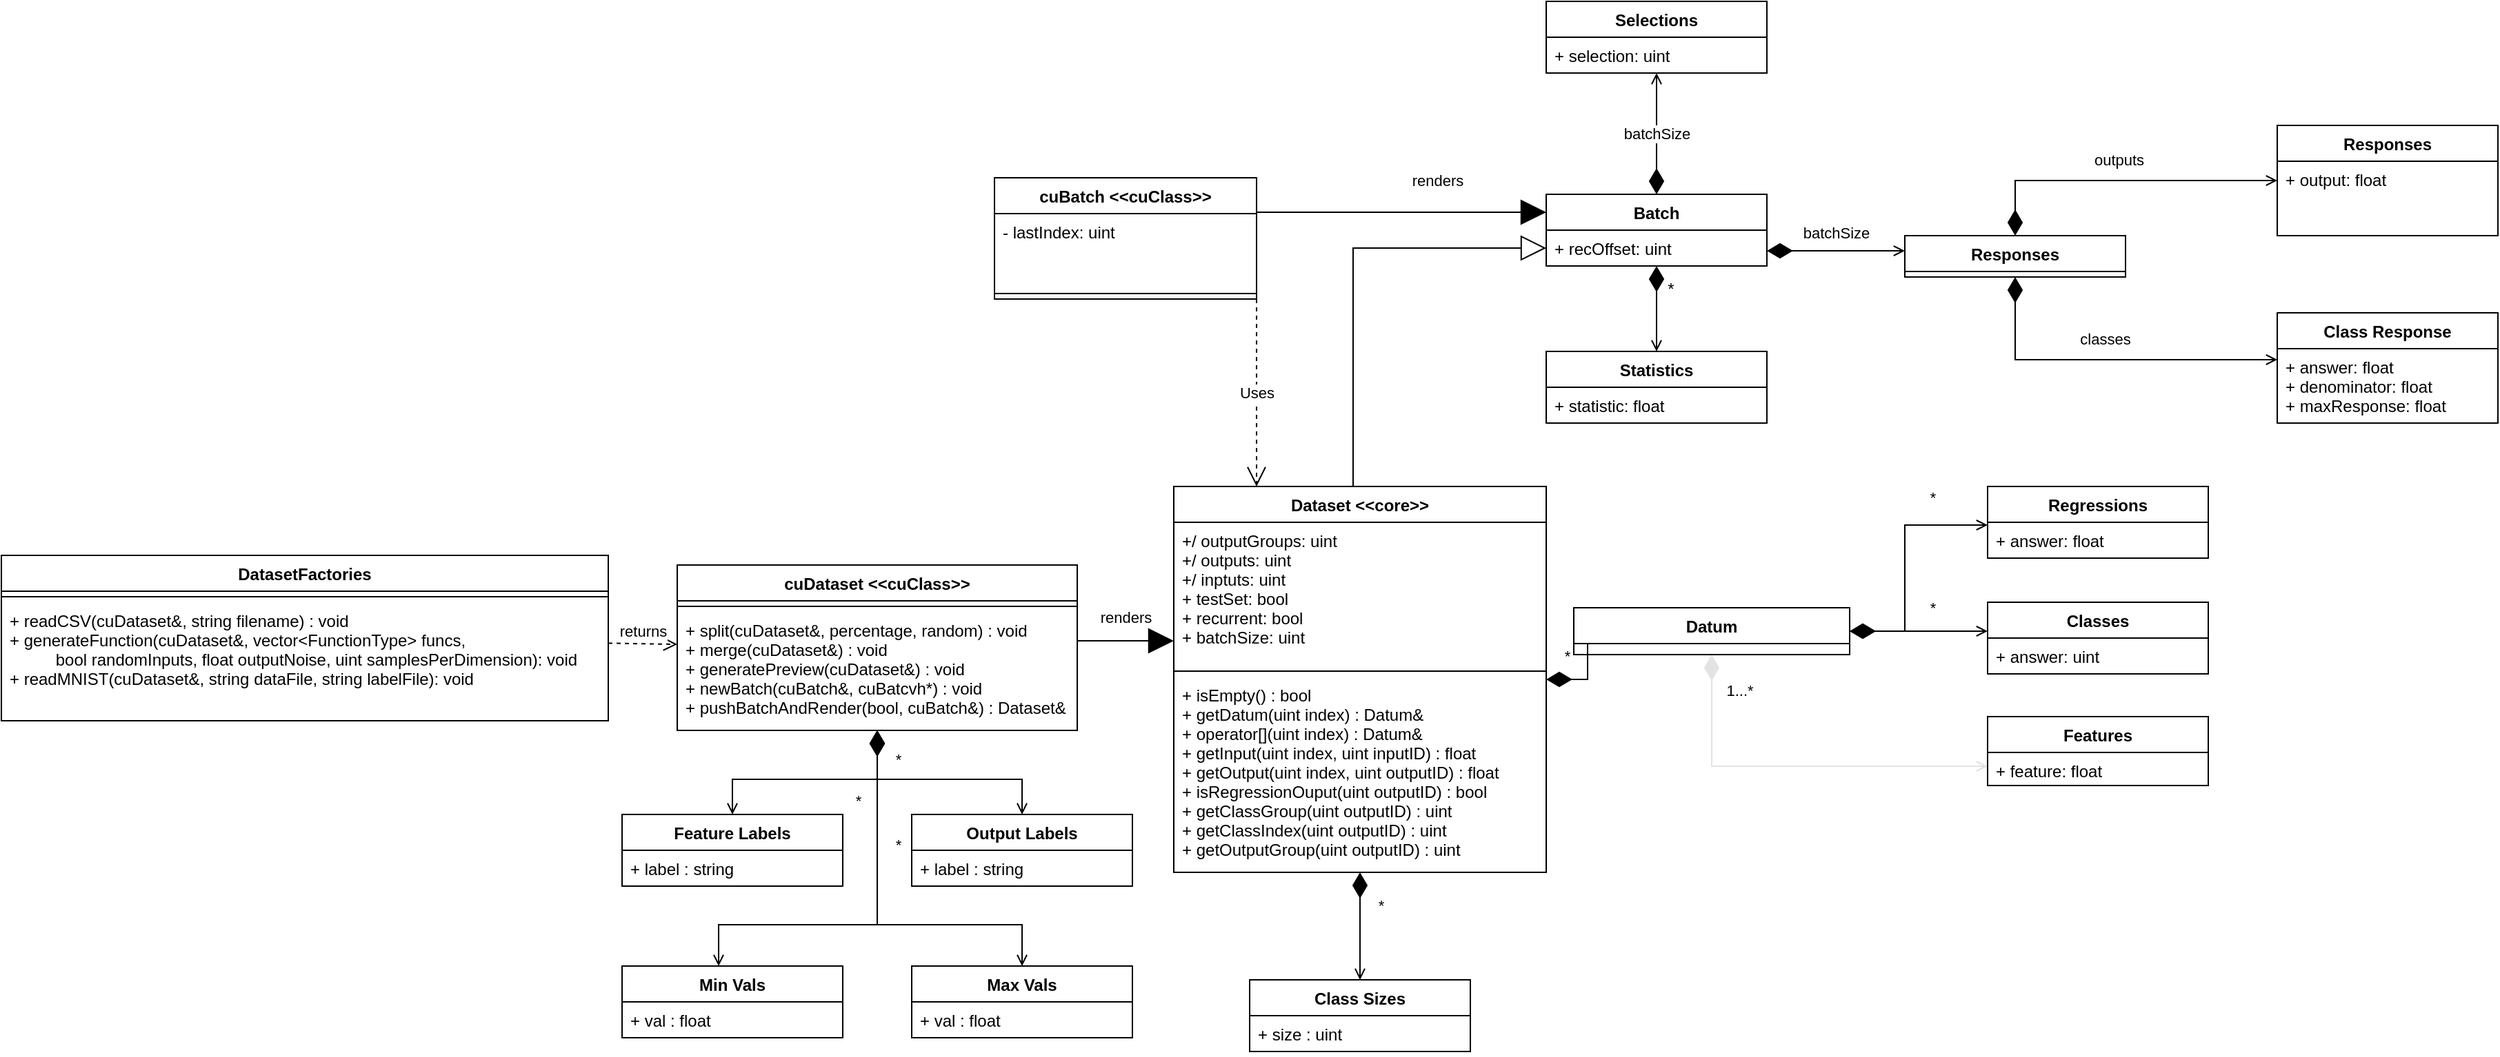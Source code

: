 <mxfile version="13.0.3" type="device"><diagram id="C5RBs43oDa-KdzZeNtuy" name="Page-1"><mxGraphModel dx="2524" dy="2146" grid="1" gridSize="10" guides="1" tooltips="1" connect="1" arrows="1" fold="1" page="1" pageScale="1" pageWidth="827" pageHeight="1169" math="0" shadow="0"><root><mxCell id="WIyWlLk6GJQsqaUBKTNV-0"/><mxCell id="WIyWlLk6GJQsqaUBKTNV-1" parent="WIyWlLk6GJQsqaUBKTNV-0"/><mxCell id="Il054WWN0Ssv5uGYNt8q-34" value="1...*" style="edgeStyle=elbowEdgeStyle;rounded=0;jumpStyle=none;orthogonalLoop=1;jettySize=auto;elbow=vertical;html=1;endArrow=open;endFill=0;endSize=6;strokeColor=#E3E3E3;strokeWidth=1;startSize=16;startArrow=diamondThin;startFill=1;" parent="WIyWlLk6GJQsqaUBKTNV-1" source="Il054WWN0Ssv5uGYNt8q-22" target="Il054WWN0Ssv5uGYNt8q-30" edge="1"><mxGeometry x="-0.281" y="55" relative="1" as="geometry"><mxPoint x="170" y="480" as="sourcePoint"/><Array as="points"><mxPoint x="710" y="365"/><mxPoint x="780" y="270"/><mxPoint x="750" y="267"/><mxPoint x="780" y="270"/></Array><mxPoint as="offset"/></mxGeometry></mxCell><mxCell id="qU8Dfy0jQKwmDHsOZS_H-11" value="renders" style="edgeStyle=orthogonalEdgeStyle;rounded=0;orthogonalLoop=1;jettySize=auto;html=1;endArrow=none;endFill=0;startArrow=block;startFill=1;endSize=16;startSize=16;" parent="WIyWlLk6GJQsqaUBKTNV-1" source="Il054WWN0Ssv5uGYNt8q-18" target="qU8Dfy0jQKwmDHsOZS_H-7" edge="1"><mxGeometry y="-17" relative="1" as="geometry"><mxPoint as="offset"/><Array as="points"><mxPoint x="40" y="274"/><mxPoint x="40" y="274"/></Array></mxGeometry></mxCell><mxCell id="qU8Dfy0jQKwmDHsOZS_H-13" value="*" style="edgeStyle=orthogonalEdgeStyle;rounded=0;orthogonalLoop=1;jettySize=auto;html=1;entryX=0;entryY=0.5;entryDx=0;entryDy=0;endArrow=open;endFill=0;startSize=16;endSize=6;startArrow=diamondThin;startFill=1;" parent="WIyWlLk6GJQsqaUBKTNV-1" source="Il054WWN0Ssv5uGYNt8q-18" target="Il054WWN0Ssv5uGYNt8q-22" edge="1"><mxGeometry x="-0.6" y="17" relative="1" as="geometry"><mxPoint as="offset"/></mxGeometry></mxCell><mxCell id="qU8Dfy0jQKwmDHsOZS_H-18" value="*" style="edgeStyle=orthogonalEdgeStyle;rounded=0;orthogonalLoop=1;jettySize=auto;html=1;startSize=16;endArrow=open;endFill=0;endSize=6;startArrow=diamondThin;startFill=1;" parent="WIyWlLk6GJQsqaUBKTNV-1" source="Il054WWN0Ssv5uGYNt8q-22" target="qU8Dfy0jQKwmDHsOZS_H-14" edge="1"><mxGeometry x="-0.548" y="26" relative="1" as="geometry"><Array as="points"><mxPoint x="590" y="267"/><mxPoint x="590" y="190"/></Array><mxPoint x="46" y="-17" as="offset"/></mxGeometry></mxCell><mxCell id="qU8Dfy0jQKwmDHsOZS_H-24" value="*" style="edgeStyle=orthogonalEdgeStyle;rounded=0;orthogonalLoop=1;jettySize=auto;html=1;startArrow=diamondThin;startFill=1;startSize=16;endArrow=open;endFill=0;endSize=6;" parent="WIyWlLk6GJQsqaUBKTNV-1" source="Il054WWN0Ssv5uGYNt8q-22" target="qU8Dfy0jQKwmDHsOZS_H-20" edge="1"><mxGeometry x="0.2" y="97" relative="1" as="geometry"><Array as="points"><mxPoint x="800" y="267"/><mxPoint x="800" y="267"/></Array><mxPoint as="offset"/></mxGeometry></mxCell><mxCell id="qU8Dfy0jQKwmDHsOZS_H-70" style="edgeStyle=elbowEdgeStyle;rounded=0;orthogonalLoop=1;jettySize=auto;html=1;startArrow=none;startFill=0;startSize=16;endArrow=block;endFill=0;endSize=16;entryX=0;entryY=0.5;entryDx=0;entryDy=0;" parent="WIyWlLk6GJQsqaUBKTNV-1" source="Il054WWN0Ssv5uGYNt8q-18" target="qU8Dfy0jQKwmDHsOZS_H-40" edge="1"><mxGeometry relative="1" as="geometry"><Array as="points"><mxPoint x="190" y="150"/><mxPoint x="200" y="100"/></Array></mxGeometry></mxCell><mxCell id="qU8Dfy0jQKwmDHsOZS_H-20" value="Classes" style="swimlane;fontStyle=1;align=center;verticalAlign=top;childLayout=stackLayout;horizontal=1;startSize=26;horizontalStack=0;resizeParent=1;resizeParentMax=0;resizeLast=0;collapsible=1;marginBottom=0;" parent="WIyWlLk6GJQsqaUBKTNV-1" vertex="1"><mxGeometry x="650" y="246" width="160" height="52" as="geometry"/></mxCell><mxCell id="qU8Dfy0jQKwmDHsOZS_H-21" value="+ answer: uint" style="text;strokeColor=none;fillColor=none;align=left;verticalAlign=top;spacingLeft=4;spacingRight=4;overflow=hidden;rotatable=0;points=[[0,0.5],[1,0.5]];portConstraint=eastwest;" parent="qU8Dfy0jQKwmDHsOZS_H-20" vertex="1"><mxGeometry y="26" width="160" height="26" as="geometry"/></mxCell><mxCell id="qU8Dfy0jQKwmDHsOZS_H-14" value="Regressions" style="swimlane;fontStyle=1;align=center;verticalAlign=top;childLayout=stackLayout;horizontal=1;startSize=26;horizontalStack=0;resizeParent=1;resizeParentMax=0;resizeLast=0;collapsible=1;marginBottom=0;" parent="WIyWlLk6GJQsqaUBKTNV-1" vertex="1"><mxGeometry x="650" y="162" width="160" height="52" as="geometry"/></mxCell><mxCell id="qU8Dfy0jQKwmDHsOZS_H-15" value="+ answer: float" style="text;strokeColor=none;fillColor=none;align=left;verticalAlign=top;spacingLeft=4;spacingRight=4;overflow=hidden;rotatable=0;points=[[0,0.5],[1,0.5]];portConstraint=eastwest;" parent="qU8Dfy0jQKwmDHsOZS_H-14" vertex="1"><mxGeometry y="26" width="160" height="26" as="geometry"/></mxCell><mxCell id="Il054WWN0Ssv5uGYNt8q-30" value="Features" style="swimlane;fontStyle=1;align=center;verticalAlign=top;childLayout=stackLayout;horizontal=1;startSize=26;horizontalStack=0;resizeParent=1;resizeParentMax=0;resizeLast=0;collapsible=1;marginBottom=0;" parent="WIyWlLk6GJQsqaUBKTNV-1" vertex="1"><mxGeometry x="650" y="329" width="160" height="50" as="geometry"/></mxCell><mxCell id="Il054WWN0Ssv5uGYNt8q-31" value="+ feature: float" style="text;strokeColor=none;fillColor=none;align=left;verticalAlign=top;spacingLeft=4;spacingRight=4;overflow=hidden;rotatable=0;points=[[0,0.5],[1,0.5]];portConstraint=eastwest;" parent="Il054WWN0Ssv5uGYNt8q-30" vertex="1"><mxGeometry y="26" width="160" height="24" as="geometry"/></mxCell><mxCell id="Il054WWN0Ssv5uGYNt8q-22" value="Datum" style="swimlane;fontStyle=1;align=center;verticalAlign=top;childLayout=stackLayout;horizontal=1;startSize=26;horizontalStack=0;resizeParent=1;resizeParentMax=0;resizeLast=0;collapsible=1;marginBottom=0;" parent="WIyWlLk6GJQsqaUBKTNV-1" vertex="1"><mxGeometry x="350" y="250" width="200" height="34" as="geometry"/></mxCell><mxCell id="qU8Dfy0jQKwmDHsOZS_H-29" value="*" style="edgeStyle=orthogonalEdgeStyle;rounded=0;orthogonalLoop=1;jettySize=auto;html=1;startArrow=diamondThin;startFill=1;startSize=16;endArrow=open;endFill=0;endSize=6;" parent="WIyWlLk6GJQsqaUBKTNV-1" source="Il054WWN0Ssv5uGYNt8q-18" target="qU8Dfy0jQKwmDHsOZS_H-30" edge="1"><mxGeometry x="-0.4" y="15" relative="1" as="geometry"><mxPoint x="260" y="370" as="sourcePoint"/><Array as="points"/><mxPoint as="offset"/></mxGeometry></mxCell><mxCell id="qU8Dfy0jQKwmDHsOZS_H-34" value="cuBatch &lt;&lt;cuClass&gt;&gt;" style="swimlane;fontStyle=1;align=center;verticalAlign=top;childLayout=stackLayout;horizontal=1;startSize=26;horizontalStack=0;resizeParent=1;resizeParentMax=0;resizeLast=0;collapsible=1;marginBottom=0;" parent="WIyWlLk6GJQsqaUBKTNV-1" vertex="1"><mxGeometry x="-70" y="-62" width="190" height="88" as="geometry"/></mxCell><mxCell id="qU8Dfy0jQKwmDHsOZS_H-35" value="- lastIndex: uint" style="text;strokeColor=none;fillColor=none;align=left;verticalAlign=top;spacingLeft=4;spacingRight=4;overflow=hidden;rotatable=0;points=[[0,0.5],[1,0.5]];portConstraint=eastwest;" parent="qU8Dfy0jQKwmDHsOZS_H-34" vertex="1"><mxGeometry y="26" width="190" height="54" as="geometry"/></mxCell><mxCell id="qU8Dfy0jQKwmDHsOZS_H-36" value="" style="line;strokeWidth=1;fillColor=none;align=left;verticalAlign=middle;spacingTop=-1;spacingLeft=3;spacingRight=3;rotatable=0;labelPosition=right;points=[];portConstraint=eastwest;" parent="qU8Dfy0jQKwmDHsOZS_H-34" vertex="1"><mxGeometry y="80" width="190" height="8" as="geometry"/></mxCell><mxCell id="qU8Dfy0jQKwmDHsOZS_H-48" value="batchSize" style="edgeStyle=elbowEdgeStyle;rounded=0;orthogonalLoop=1;jettySize=auto;elbow=vertical;html=1;startArrow=diamondThin;startFill=1;startSize=16;endArrow=open;endFill=0;endSize=6;" parent="WIyWlLk6GJQsqaUBKTNV-1" source="qU8Dfy0jQKwmDHsOZS_H-39" target="qU8Dfy0jQKwmDHsOZS_H-44" edge="1"><mxGeometry relative="1" as="geometry"/></mxCell><mxCell id="qU8Dfy0jQKwmDHsOZS_H-53" value="batchSize" style="edgeStyle=elbowEdgeStyle;rounded=0;orthogonalLoop=1;jettySize=auto;elbow=vertical;html=1;startArrow=diamondThin;startFill=1;startSize=16;endArrow=open;endFill=0;endSize=6;" parent="WIyWlLk6GJQsqaUBKTNV-1" source="qU8Dfy0jQKwmDHsOZS_H-39" target="qU8Dfy0jQKwmDHsOZS_H-49" edge="1"><mxGeometry y="13" relative="1" as="geometry"><mxPoint as="offset"/></mxGeometry></mxCell><mxCell id="qU8Dfy0jQKwmDHsOZS_H-61" value="classes" style="edgeStyle=elbowEdgeStyle;rounded=0;orthogonalLoop=1;jettySize=auto;elbow=vertical;html=1;startArrow=diamondThin;startFill=1;startSize=16;endArrow=open;endFill=0;endSize=6;" parent="WIyWlLk6GJQsqaUBKTNV-1" source="qU8Dfy0jQKwmDHsOZS_H-49" target="qU8Dfy0jQKwmDHsOZS_H-57" edge="1"><mxGeometry y="15" relative="1" as="geometry"><mxPoint as="offset"/><Array as="points"><mxPoint x="860" y="70"/></Array></mxGeometry></mxCell><mxCell id="qU8Dfy0jQKwmDHsOZS_H-66" value="" style="edgeStyle=elbowEdgeStyle;rounded=0;orthogonalLoop=1;jettySize=auto;elbow=vertical;html=1;startArrow=diamondThin;startFill=1;startSize=16;endArrow=open;endFill=0;endSize=6;" parent="WIyWlLk6GJQsqaUBKTNV-1" source="qU8Dfy0jQKwmDHsOZS_H-39" target="qU8Dfy0jQKwmDHsOZS_H-62" edge="1"><mxGeometry relative="1" as="geometry"/></mxCell><mxCell id="qU8Dfy0jQKwmDHsOZS_H-67" value="*" style="text;html=1;align=center;verticalAlign=middle;resizable=0;points=[];labelBackgroundColor=#ffffff;" parent="qU8Dfy0jQKwmDHsOZS_H-66" vertex="1" connectable="0"><mxGeometry x="-0.073" y="4" relative="1" as="geometry"><mxPoint x="6" y="-12" as="offset"/></mxGeometry></mxCell><mxCell id="qU8Dfy0jQKwmDHsOZS_H-39" value="Batch" style="swimlane;fontStyle=1;align=center;verticalAlign=top;childLayout=stackLayout;horizontal=1;startSize=26;horizontalStack=0;resizeParent=1;resizeParentMax=0;resizeLast=0;collapsible=1;marginBottom=0;" parent="WIyWlLk6GJQsqaUBKTNV-1" vertex="1"><mxGeometry x="330" y="-50" width="160" height="52" as="geometry"/></mxCell><mxCell id="qU8Dfy0jQKwmDHsOZS_H-40" value="+ recOffset: uint" style="text;strokeColor=none;fillColor=none;align=left;verticalAlign=top;spacingLeft=4;spacingRight=4;overflow=hidden;rotatable=0;points=[[0,0.5],[1,0.5]];portConstraint=eastwest;" parent="qU8Dfy0jQKwmDHsOZS_H-39" vertex="1"><mxGeometry y="26" width="160" height="26" as="geometry"/></mxCell><mxCell id="qU8Dfy0jQKwmDHsOZS_H-62" value="Statistics" style="swimlane;fontStyle=1;align=center;verticalAlign=top;childLayout=stackLayout;horizontal=1;startSize=26;horizontalStack=0;resizeParent=1;resizeParentMax=0;resizeLast=0;collapsible=1;marginBottom=0;" parent="WIyWlLk6GJQsqaUBKTNV-1" vertex="1"><mxGeometry x="330" y="64" width="160" height="52" as="geometry"/></mxCell><mxCell id="qU8Dfy0jQKwmDHsOZS_H-63" value="+ statistic: float" style="text;strokeColor=none;fillColor=none;align=left;verticalAlign=top;spacingLeft=4;spacingRight=4;overflow=hidden;rotatable=0;points=[[0,0.5],[1,0.5]];portConstraint=eastwest;" parent="qU8Dfy0jQKwmDHsOZS_H-62" vertex="1"><mxGeometry y="26" width="160" height="26" as="geometry"/></mxCell><mxCell id="qU8Dfy0jQKwmDHsOZS_H-49" value="Responses" style="swimlane;fontStyle=1;align=center;verticalAlign=top;childLayout=stackLayout;horizontal=1;startSize=26;horizontalStack=0;resizeParent=1;resizeParentMax=0;resizeLast=0;collapsible=1;marginBottom=0;" parent="WIyWlLk6GJQsqaUBKTNV-1" vertex="1"><mxGeometry x="590" y="-20" width="160" height="30" as="geometry"/></mxCell><mxCell id="qU8Dfy0jQKwmDHsOZS_H-44" value="Selections" style="swimlane;fontStyle=1;align=center;verticalAlign=top;childLayout=stackLayout;horizontal=1;startSize=26;horizontalStack=0;resizeParent=1;resizeParentMax=0;resizeLast=0;collapsible=1;marginBottom=0;" parent="WIyWlLk6GJQsqaUBKTNV-1" vertex="1"><mxGeometry x="330" y="-190" width="160" height="52" as="geometry"/></mxCell><mxCell id="qU8Dfy0jQKwmDHsOZS_H-45" value="+ selection: uint" style="text;strokeColor=none;fillColor=none;align=left;verticalAlign=top;spacingLeft=4;spacingRight=4;overflow=hidden;rotatable=0;points=[[0,0.5],[1,0.5]];portConstraint=eastwest;" parent="qU8Dfy0jQKwmDHsOZS_H-44" vertex="1"><mxGeometry y="26" width="160" height="26" as="geometry"/></mxCell><mxCell id="qU8Dfy0jQKwmDHsOZS_H-38" value="Uses" style="endArrow=open;endSize=12;dashed=1;html=1;edgeStyle=elbowEdgeStyle;elbow=vertical;" parent="WIyWlLk6GJQsqaUBKTNV-1" source="qU8Dfy0jQKwmDHsOZS_H-34" target="Il054WWN0Ssv5uGYNt8q-18" edge="1"><mxGeometry width="160" relative="1" as="geometry"><mxPoint x="180" y="90" as="sourcePoint"/><mxPoint x="340" y="90" as="targetPoint"/><Array as="points"><mxPoint x="120" y="111"/></Array></mxGeometry></mxCell><mxCell id="qU8Dfy0jQKwmDHsOZS_H-71" value="renders" style="edgeStyle=orthogonalEdgeStyle;rounded=0;orthogonalLoop=1;jettySize=auto;html=1;endArrow=none;endFill=0;startArrow=block;startFill=1;endSize=16;startSize=16;exitX=0;exitY=0.25;exitDx=0;exitDy=0;" parent="WIyWlLk6GJQsqaUBKTNV-1" source="qU8Dfy0jQKwmDHsOZS_H-39" target="qU8Dfy0jQKwmDHsOZS_H-34" edge="1"><mxGeometry x="0.517" y="-83" relative="1" as="geometry"><mxPoint x="100" y="277" as="sourcePoint"/><mxPoint x="20" y="277" as="targetPoint"/><Array as="points"><mxPoint x="110" y="-37"/><mxPoint x="110" y="-37"/></Array><mxPoint x="80" y="60" as="offset"/></mxGeometry></mxCell><mxCell id="x5AM_um_AP-THaa-RVoE-0" value="DatasetFactories" style="swimlane;fontStyle=1;align=center;verticalAlign=top;childLayout=stackLayout;horizontal=1;startSize=26;horizontalStack=0;resizeParent=1;resizeParentMax=0;resizeLast=0;collapsible=1;marginBottom=0;" parent="WIyWlLk6GJQsqaUBKTNV-1" vertex="1"><mxGeometry x="-790" y="212" width="440" height="120" as="geometry"/></mxCell><mxCell id="x5AM_um_AP-THaa-RVoE-2" value="" style="line;strokeWidth=1;fillColor=none;align=left;verticalAlign=middle;spacingTop=-1;spacingLeft=3;spacingRight=3;rotatable=0;labelPosition=right;points=[];portConstraint=eastwest;" parent="x5AM_um_AP-THaa-RVoE-0" vertex="1"><mxGeometry y="26" width="440" height="8" as="geometry"/></mxCell><mxCell id="x5AM_um_AP-THaa-RVoE-3" value="+ readCSV(cuDataset&amp;, string filename) : void&#10;+ generateFunction(cuDataset&amp;, vector&lt;FunctionType&gt; funcs, &#10;          bool randomInputs, float outputNoise, uint samplesPerDimension): void&#10;+ readMNIST(cuDataset&amp;, string dataFile, string labelFile): void" style="text;strokeColor=none;fillColor=none;align=left;verticalAlign=top;spacingLeft=4;spacingRight=4;overflow=hidden;rotatable=0;points=[[0,0.5],[1,0.5]];portConstraint=eastwest;" parent="x5AM_um_AP-THaa-RVoE-0" vertex="1"><mxGeometry y="34" width="440" height="86" as="geometry"/></mxCell><mxCell id="x5AM_um_AP-THaa-RVoE-4" value="returns" style="html=1;verticalAlign=bottom;endArrow=open;dashed=1;endSize=8;" parent="WIyWlLk6GJQsqaUBKTNV-1" source="x5AM_um_AP-THaa-RVoE-0" target="qU8Dfy0jQKwmDHsOZS_H-7" edge="1"><mxGeometry relative="1" as="geometry"><mxPoint x="-240" y="410" as="sourcePoint"/><mxPoint x="-320" y="410" as="targetPoint"/></mxGeometry></mxCell><mxCell id="EGO39JGFVGoWU4koSCuu-2" value="outputs" style="edgeStyle=elbowEdgeStyle;rounded=0;orthogonalLoop=1;jettySize=auto;elbow=vertical;html=1;startArrow=diamondThin;startFill=1;startSize=16;endArrow=open;endFill=0;endSize=6;" parent="WIyWlLk6GJQsqaUBKTNV-1" source="qU8Dfy0jQKwmDHsOZS_H-49" target="EGO39JGFVGoWU4koSCuu-0" edge="1"><mxGeometry y="15" relative="1" as="geometry"><mxPoint as="offset"/><mxPoint x="760" y="7" as="sourcePoint"/><mxPoint x="870" y="7" as="targetPoint"/><Array as="points"><mxPoint x="840" y="-60"/><mxPoint x="810" y="-50"/><mxPoint x="810" y="-80"/></Array></mxGeometry></mxCell><mxCell id="qU8Dfy0jQKwmDHsOZS_H-57" value="Class Response" style="swimlane;fontStyle=1;align=center;verticalAlign=top;childLayout=stackLayout;horizontal=1;startSize=26;horizontalStack=0;resizeParent=1;resizeParentMax=0;resizeLast=0;collapsible=1;marginBottom=0;" parent="WIyWlLk6GJQsqaUBKTNV-1" vertex="1"><mxGeometry x="860" y="36" width="160" height="80" as="geometry"/></mxCell><mxCell id="qU8Dfy0jQKwmDHsOZS_H-58" value="+ answer: float&#10;+ denominator: float&#10;+ maxResponse: float" style="text;strokeColor=none;fillColor=none;align=left;verticalAlign=top;spacingLeft=4;spacingRight=4;overflow=hidden;rotatable=0;points=[[0,0.5],[1,0.5]];portConstraint=eastwest;" parent="qU8Dfy0jQKwmDHsOZS_H-57" vertex="1"><mxGeometry y="26" width="160" height="54" as="geometry"/></mxCell><mxCell id="EGO39JGFVGoWU4koSCuu-0" value="Responses" style="swimlane;fontStyle=1;align=center;verticalAlign=top;childLayout=stackLayout;horizontal=1;startSize=26;horizontalStack=0;resizeParent=1;resizeParentMax=0;resizeLast=0;collapsible=1;marginBottom=0;" parent="WIyWlLk6GJQsqaUBKTNV-1" vertex="1"><mxGeometry x="860" y="-100" width="160" height="80" as="geometry"/></mxCell><mxCell id="EGO39JGFVGoWU4koSCuu-1" value="+ output: float" style="text;strokeColor=none;fillColor=none;align=left;verticalAlign=top;spacingLeft=4;spacingRight=4;overflow=hidden;rotatable=0;points=[[0,0.5],[1,0.5]];portConstraint=eastwest;" parent="EGO39JGFVGoWU4koSCuu-0" vertex="1"><mxGeometry y="26" width="160" height="54" as="geometry"/></mxCell><mxCell id="Il054WWN0Ssv5uGYNt8q-18" value="Dataset &lt;&lt;core&gt;&gt;" style="swimlane;fontStyle=1;align=center;verticalAlign=top;childLayout=stackLayout;horizontal=1;startSize=26;horizontalStack=0;resizeParent=1;resizeParentMax=0;resizeLast=0;collapsible=1;marginBottom=0;" parent="WIyWlLk6GJQsqaUBKTNV-1" vertex="1"><mxGeometry x="60" y="162" width="270" height="280" as="geometry"/></mxCell><mxCell id="Il054WWN0Ssv5uGYNt8q-19" value="+/ outputGroups: uint&#10;+/ outputs: uint&#10;+/ inptuts: uint&#10;+ testSet: bool&#10;+ recurrent: bool&#10;+ batchSize: uint&#10;" style="text;strokeColor=none;fillColor=none;align=left;verticalAlign=top;spacingLeft=4;spacingRight=4;overflow=hidden;rotatable=0;points=[[0,0.5],[1,0.5]];portConstraint=eastwest;" parent="Il054WWN0Ssv5uGYNt8q-18" vertex="1"><mxGeometry y="26" width="270" height="104" as="geometry"/></mxCell><mxCell id="Il054WWN0Ssv5uGYNt8q-20" value="" style="line;strokeWidth=1;fillColor=none;align=left;verticalAlign=middle;spacingTop=-1;spacingLeft=3;spacingRight=3;rotatable=0;labelPosition=right;points=[];portConstraint=eastwest;" parent="Il054WWN0Ssv5uGYNt8q-18" vertex="1"><mxGeometry y="130" width="270" height="8" as="geometry"/></mxCell><mxCell id="Il054WWN0Ssv5uGYNt8q-21" value="+ isEmpty() : bool&#10;+ getDatum(uint index) : Datum&amp;&#10;+ operator[](uint index) : Datum&amp;&#10;+ getInput(uint index, uint inputID) : float &#10;+ getOutput(uint index, uint outputID) : float &#10;+ isRegressionOuput(uint outputID) : bool &#10;+ getClassGroup(uint outputID) : uint &#10;+ getClassIndex(uint outputID) : uint &#10;+ getOutputGroup(uint outputID) : uint " style="text;strokeColor=none;fillColor=none;align=left;verticalAlign=top;spacingLeft=4;spacingRight=4;overflow=hidden;rotatable=0;points=[[0,0.5],[1,0.5]];portConstraint=eastwest;" parent="Il054WWN0Ssv5uGYNt8q-18" vertex="1"><mxGeometry y="138" width="270" height="142" as="geometry"/></mxCell><mxCell id="qU8Dfy0jQKwmDHsOZS_H-7" value="cuDataset &lt;&lt;cuClass&gt;&gt;" style="swimlane;fontStyle=1;align=center;verticalAlign=top;childLayout=stackLayout;horizontal=1;startSize=26;horizontalStack=0;resizeParent=1;resizeParentMax=0;resizeLast=0;collapsible=1;marginBottom=0;" parent="WIyWlLk6GJQsqaUBKTNV-1" vertex="1"><mxGeometry x="-300" y="219" width="290" height="120" as="geometry"/></mxCell><mxCell id="qU8Dfy0jQKwmDHsOZS_H-9" value="" style="line;strokeWidth=1;fillColor=none;align=left;verticalAlign=middle;spacingTop=-1;spacingLeft=3;spacingRight=3;rotatable=0;labelPosition=right;points=[];portConstraint=eastwest;" parent="qU8Dfy0jQKwmDHsOZS_H-7" vertex="1"><mxGeometry y="26" width="290" height="8" as="geometry"/></mxCell><mxCell id="qU8Dfy0jQKwmDHsOZS_H-10" value="+ split(cuDataset&amp;, percentage, random) : void&#10;+ merge(cuDataset&amp;) : void&#10;+ generatePreview(cuDataset&amp;) : void&#10;+ newBatch(cuBatch&amp;, cuBatcvh*) : void&#10;+ pushBatchAndRender(bool, cuBatch&amp;) : Dataset&amp;&#10;" style="text;strokeColor=none;fillColor=none;align=left;verticalAlign=top;spacingLeft=4;spacingRight=4;overflow=hidden;rotatable=0;points=[[0,0.5],[1,0.5]];portConstraint=eastwest;" parent="qU8Dfy0jQKwmDHsOZS_H-7" vertex="1"><mxGeometry y="34" width="290" height="86" as="geometry"/></mxCell><mxCell id="qU8Dfy0jQKwmDHsOZS_H-30" value="Class Sizes" style="swimlane;fontStyle=1;align=center;verticalAlign=top;childLayout=stackLayout;horizontal=1;startSize=26;horizontalStack=0;resizeParent=1;resizeParentMax=0;resizeLast=0;collapsible=1;marginBottom=0;" parent="WIyWlLk6GJQsqaUBKTNV-1" vertex="1"><mxGeometry x="115" y="520" width="160" height="52" as="geometry"/></mxCell><mxCell id="qU8Dfy0jQKwmDHsOZS_H-31" value="+ size : uint" style="text;strokeColor=none;fillColor=none;align=left;verticalAlign=top;spacingLeft=4;spacingRight=4;overflow=hidden;rotatable=0;points=[[0,0.5],[1,0.5]];portConstraint=eastwest;" parent="qU8Dfy0jQKwmDHsOZS_H-30" vertex="1"><mxGeometry y="26" width="160" height="26" as="geometry"/></mxCell><mxCell id="jrWcG1kUZAO2pA9lTFfr-1" value="*" style="edgeStyle=orthogonalEdgeStyle;rounded=0;orthogonalLoop=1;jettySize=auto;html=1;startArrow=diamondThin;startFill=1;startSize=16;endArrow=open;endFill=0;endSize=6;" edge="1" parent="WIyWlLk6GJQsqaUBKTNV-1" target="jrWcG1kUZAO2pA9lTFfr-2" source="qU8Dfy0jQKwmDHsOZS_H-7"><mxGeometry x="-0.4" y="15" relative="1" as="geometry"><mxPoint x="-300" y="390" as="sourcePoint"/><Array as="points"><mxPoint x="-155" y="480"/><mxPoint x="-270" y="480"/></Array><mxPoint as="offset"/></mxGeometry></mxCell><mxCell id="jrWcG1kUZAO2pA9lTFfr-4" value="*" style="edgeStyle=orthogonalEdgeStyle;rounded=0;orthogonalLoop=1;jettySize=auto;html=1;startArrow=diamondThin;startFill=1;startSize=16;endArrow=open;endFill=0;endSize=6;" edge="1" parent="WIyWlLk6GJQsqaUBKTNV-1" target="jrWcG1kUZAO2pA9lTFfr-5" source="qU8Dfy0jQKwmDHsOZS_H-7"><mxGeometry x="-0.4" y="15" relative="1" as="geometry"><mxPoint x="215" y="462" as="sourcePoint"/><Array as="points"/><mxPoint as="offset"/></mxGeometry></mxCell><mxCell id="jrWcG1kUZAO2pA9lTFfr-7" value="*" style="edgeStyle=orthogonalEdgeStyle;rounded=0;orthogonalLoop=1;jettySize=auto;html=1;startArrow=diamondThin;startFill=1;startSize=16;endArrow=open;endFill=0;endSize=6;" edge="1" parent="WIyWlLk6GJQsqaUBKTNV-1" target="jrWcG1kUZAO2pA9lTFfr-8" source="qU8Dfy0jQKwmDHsOZS_H-7"><mxGeometry x="-0.4" y="15" relative="1" as="geometry"><mxPoint x="225" y="472" as="sourcePoint"/><Array as="points"/><mxPoint as="offset"/></mxGeometry></mxCell><mxCell id="jrWcG1kUZAO2pA9lTFfr-10" value="*" style="edgeStyle=orthogonalEdgeStyle;rounded=0;orthogonalLoop=1;jettySize=auto;html=1;startArrow=diamondThin;startFill=1;startSize=16;endArrow=open;endFill=0;endSize=6;" edge="1" parent="WIyWlLk6GJQsqaUBKTNV-1" target="jrWcG1kUZAO2pA9lTFfr-11" source="qU8Dfy0jQKwmDHsOZS_H-7"><mxGeometry x="-0.4" y="15" relative="1" as="geometry"><mxPoint x="-110" y="390" as="sourcePoint"/><Array as="points"><mxPoint x="-155" y="480"/><mxPoint x="-50" y="480"/></Array><mxPoint as="offset"/></mxGeometry></mxCell><mxCell id="jrWcG1kUZAO2pA9lTFfr-5" value="Feature Labels" style="swimlane;fontStyle=1;align=center;verticalAlign=top;childLayout=stackLayout;horizontal=1;startSize=26;horizontalStack=0;resizeParent=1;resizeParentMax=0;resizeLast=0;collapsible=1;marginBottom=0;" vertex="1" parent="WIyWlLk6GJQsqaUBKTNV-1"><mxGeometry x="-340" y="400" width="160" height="52" as="geometry"/></mxCell><mxCell id="jrWcG1kUZAO2pA9lTFfr-6" value="+ label : string" style="text;strokeColor=none;fillColor=none;align=left;verticalAlign=top;spacingLeft=4;spacingRight=4;overflow=hidden;rotatable=0;points=[[0,0.5],[1,0.5]];portConstraint=eastwest;" vertex="1" parent="jrWcG1kUZAO2pA9lTFfr-5"><mxGeometry y="26" width="160" height="26" as="geometry"/></mxCell><mxCell id="jrWcG1kUZAO2pA9lTFfr-8" value="Output Labels" style="swimlane;fontStyle=1;align=center;verticalAlign=top;childLayout=stackLayout;horizontal=1;startSize=26;horizontalStack=0;resizeParent=1;resizeParentMax=0;resizeLast=0;collapsible=1;marginBottom=0;" vertex="1" parent="WIyWlLk6GJQsqaUBKTNV-1"><mxGeometry x="-130" y="400" width="160" height="52" as="geometry"/></mxCell><mxCell id="jrWcG1kUZAO2pA9lTFfr-9" value="+ label : string" style="text;strokeColor=none;fillColor=none;align=left;verticalAlign=top;spacingLeft=4;spacingRight=4;overflow=hidden;rotatable=0;points=[[0,0.5],[1,0.5]];portConstraint=eastwest;" vertex="1" parent="jrWcG1kUZAO2pA9lTFfr-8"><mxGeometry y="26" width="160" height="26" as="geometry"/></mxCell><mxCell id="jrWcG1kUZAO2pA9lTFfr-11" value="Max Vals" style="swimlane;fontStyle=1;align=center;verticalAlign=top;childLayout=stackLayout;horizontal=1;startSize=26;horizontalStack=0;resizeParent=1;resizeParentMax=0;resizeLast=0;collapsible=1;marginBottom=0;" vertex="1" parent="WIyWlLk6GJQsqaUBKTNV-1"><mxGeometry x="-130" y="510" width="160" height="52" as="geometry"/></mxCell><mxCell id="jrWcG1kUZAO2pA9lTFfr-12" value="+ val : float" style="text;strokeColor=none;fillColor=none;align=left;verticalAlign=top;spacingLeft=4;spacingRight=4;overflow=hidden;rotatable=0;points=[[0,0.5],[1,0.5]];portConstraint=eastwest;" vertex="1" parent="jrWcG1kUZAO2pA9lTFfr-11"><mxGeometry y="26" width="160" height="26" as="geometry"/></mxCell><mxCell id="jrWcG1kUZAO2pA9lTFfr-2" value="Min Vals" style="swimlane;fontStyle=1;align=center;verticalAlign=top;childLayout=stackLayout;horizontal=1;startSize=26;horizontalStack=0;resizeParent=1;resizeParentMax=0;resizeLast=0;collapsible=1;marginBottom=0;" vertex="1" parent="WIyWlLk6GJQsqaUBKTNV-1"><mxGeometry x="-340" y="510" width="160" height="52" as="geometry"/></mxCell><mxCell id="jrWcG1kUZAO2pA9lTFfr-3" value="+ val : float" style="text;strokeColor=none;fillColor=none;align=left;verticalAlign=top;spacingLeft=4;spacingRight=4;overflow=hidden;rotatable=0;points=[[0,0.5],[1,0.5]];portConstraint=eastwest;" vertex="1" parent="jrWcG1kUZAO2pA9lTFfr-2"><mxGeometry y="26" width="160" height="26" as="geometry"/></mxCell></root></mxGraphModel></diagram></mxfile>